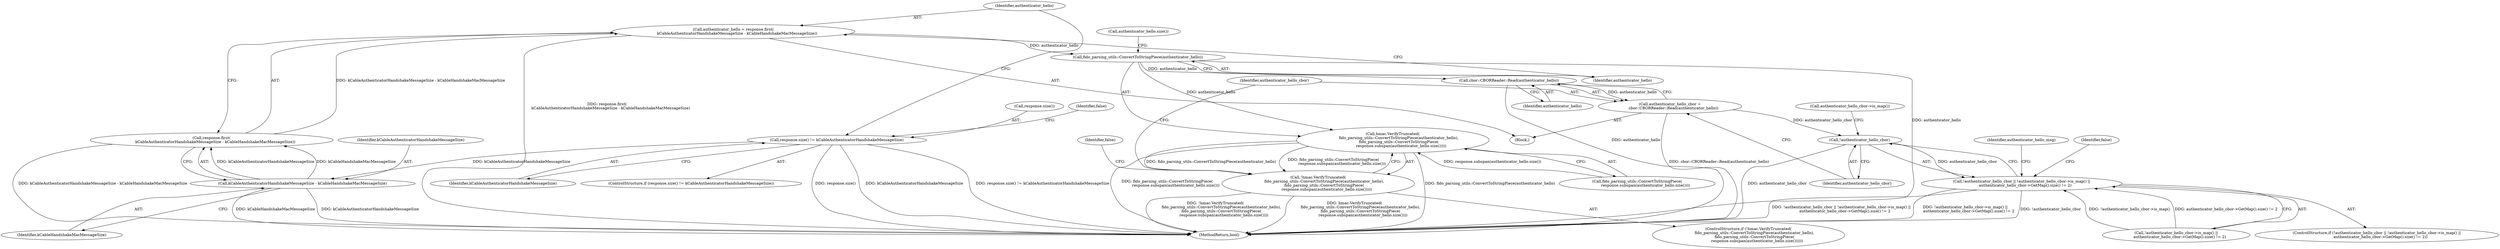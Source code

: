 digraph "0_Chrome_9cfe470d793da6e09b966d435c8fa2ba1625d5fe_0@integer" {
"1000118" [label="(Call,authenticator_hello = response.first(\n      kCableAuthenticatorHandshakeMessageSize - kCableHandshakeMacMessageSize))"];
"1000120" [label="(Call,response.first(\n      kCableAuthenticatorHandshakeMessageSize - kCableHandshakeMacMessageSize))"];
"1000121" [label="(Call,kCableAuthenticatorHandshakeMessageSize - kCableHandshakeMacMessageSize)"];
"1000111" [label="(Call,response.size() != kCableAuthenticatorHandshakeMessageSize)"];
"1000127" [label="(Call,fido_parsing_utils::ConvertToStringPiece(authenticator_hello))"];
"1000126" [label="(Call,hmac.VerifyTruncated(\n          fido_parsing_utils::ConvertToStringPiece(authenticator_hello),\n          fido_parsing_utils::ConvertToStringPiece(\n              response.subspan(authenticator_hello.size()))))"];
"1000125" [label="(Call,!hmac.VerifyTruncated(\n          fido_parsing_utils::ConvertToStringPiece(authenticator_hello),\n          fido_parsing_utils::ConvertToStringPiece(\n              response.subspan(authenticator_hello.size()))))"];
"1000138" [label="(Call,cbor::CBORReader::Read(authenticator_hello))"];
"1000136" [label="(Call,authenticator_hello_cbor =\n      cbor::CBORReader::Read(authenticator_hello))"];
"1000142" [label="(Call,!authenticator_hello_cbor)"];
"1000141" [label="(Call,!authenticator_hello_cbor || !authenticator_hello_cbor->is_map() ||\n      authenticator_hello_cbor->GetMap().size() != 2)"];
"1000125" [label="(Call,!hmac.VerifyTruncated(\n          fido_parsing_utils::ConvertToStringPiece(authenticator_hello),\n          fido_parsing_utils::ConvertToStringPiece(\n              response.subspan(authenticator_hello.size()))))"];
"1000138" [label="(Call,cbor::CBORReader::Read(authenticator_hello))"];
"1000155" [label="(Identifier,authenticator_hello_msg)"];
"1000141" [label="(Call,!authenticator_hello_cbor || !authenticator_hello_cbor->is_map() ||\n      authenticator_hello_cbor->GetMap().size() != 2)"];
"1000137" [label="(Identifier,authenticator_hello_cbor)"];
"1000123" [label="(Identifier,kCableHandshakeMacMessageSize)"];
"1000122" [label="(Identifier,kCableAuthenticatorHandshakeMessageSize)"];
"1000146" [label="(Call,authenticator_hello_cbor->is_map())"];
"1000127" [label="(Call,fido_parsing_utils::ConvertToStringPiece(authenticator_hello))"];
"1000136" [label="(Call,authenticator_hello_cbor =\n      cbor::CBORReader::Read(authenticator_hello))"];
"1000144" [label="(Call,!authenticator_hello_cbor->is_map() ||\n      authenticator_hello_cbor->GetMap().size() != 2)"];
"1000112" [label="(Call,response.size())"];
"1000152" [label="(Identifier,false)"];
"1000129" [label="(Call,fido_parsing_utils::ConvertToStringPiece(\n              response.subspan(authenticator_hello.size())))"];
"1000110" [label="(ControlStructure,if (response.size() != kCableAuthenticatorHandshakeMessageSize))"];
"1000126" [label="(Call,hmac.VerifyTruncated(\n          fido_parsing_utils::ConvertToStringPiece(authenticator_hello),\n          fido_parsing_utils::ConvertToStringPiece(\n              response.subspan(authenticator_hello.size()))))"];
"1000119" [label="(Identifier,authenticator_hello)"];
"1000124" [label="(ControlStructure,if (!hmac.VerifyTruncated(\n          fido_parsing_utils::ConvertToStringPiece(authenticator_hello),\n          fido_parsing_utils::ConvertToStringPiece(\n              response.subspan(authenticator_hello.size())))))"];
"1000199" [label="(MethodReturn,bool)"];
"1000113" [label="(Identifier,kCableAuthenticatorHandshakeMessageSize)"];
"1000142" [label="(Call,!authenticator_hello_cbor)"];
"1000120" [label="(Call,response.first(\n      kCableAuthenticatorHandshakeMessageSize - kCableHandshakeMacMessageSize))"];
"1000140" [label="(ControlStructure,if (!authenticator_hello_cbor || !authenticator_hello_cbor->is_map() ||\n      authenticator_hello_cbor->GetMap().size() != 2))"];
"1000134" [label="(Identifier,false)"];
"1000121" [label="(Call,kCableAuthenticatorHandshakeMessageSize - kCableHandshakeMacMessageSize)"];
"1000143" [label="(Identifier,authenticator_hello_cbor)"];
"1000116" [label="(Identifier,false)"];
"1000139" [label="(Identifier,authenticator_hello)"];
"1000128" [label="(Identifier,authenticator_hello)"];
"1000102" [label="(Block,)"];
"1000111" [label="(Call,response.size() != kCableAuthenticatorHandshakeMessageSize)"];
"1000118" [label="(Call,authenticator_hello = response.first(\n      kCableAuthenticatorHandshakeMessageSize - kCableHandshakeMacMessageSize))"];
"1000131" [label="(Call,authenticator_hello.size())"];
"1000118" -> "1000102"  [label="AST: "];
"1000118" -> "1000120"  [label="CFG: "];
"1000119" -> "1000118"  [label="AST: "];
"1000120" -> "1000118"  [label="AST: "];
"1000128" -> "1000118"  [label="CFG: "];
"1000118" -> "1000199"  [label="DDG: response.first(\n      kCableAuthenticatorHandshakeMessageSize - kCableHandshakeMacMessageSize)"];
"1000120" -> "1000118"  [label="DDG: kCableAuthenticatorHandshakeMessageSize - kCableHandshakeMacMessageSize"];
"1000118" -> "1000127"  [label="DDG: authenticator_hello"];
"1000120" -> "1000121"  [label="CFG: "];
"1000121" -> "1000120"  [label="AST: "];
"1000120" -> "1000199"  [label="DDG: kCableAuthenticatorHandshakeMessageSize - kCableHandshakeMacMessageSize"];
"1000121" -> "1000120"  [label="DDG: kCableAuthenticatorHandshakeMessageSize"];
"1000121" -> "1000120"  [label="DDG: kCableHandshakeMacMessageSize"];
"1000121" -> "1000123"  [label="CFG: "];
"1000122" -> "1000121"  [label="AST: "];
"1000123" -> "1000121"  [label="AST: "];
"1000121" -> "1000199"  [label="DDG: kCableHandshakeMacMessageSize"];
"1000121" -> "1000199"  [label="DDG: kCableAuthenticatorHandshakeMessageSize"];
"1000111" -> "1000121"  [label="DDG: kCableAuthenticatorHandshakeMessageSize"];
"1000111" -> "1000110"  [label="AST: "];
"1000111" -> "1000113"  [label="CFG: "];
"1000112" -> "1000111"  [label="AST: "];
"1000113" -> "1000111"  [label="AST: "];
"1000116" -> "1000111"  [label="CFG: "];
"1000119" -> "1000111"  [label="CFG: "];
"1000111" -> "1000199"  [label="DDG: response.size()"];
"1000111" -> "1000199"  [label="DDG: kCableAuthenticatorHandshakeMessageSize"];
"1000111" -> "1000199"  [label="DDG: response.size() != kCableAuthenticatorHandshakeMessageSize"];
"1000127" -> "1000126"  [label="AST: "];
"1000127" -> "1000128"  [label="CFG: "];
"1000128" -> "1000127"  [label="AST: "];
"1000131" -> "1000127"  [label="CFG: "];
"1000127" -> "1000199"  [label="DDG: authenticator_hello"];
"1000127" -> "1000126"  [label="DDG: authenticator_hello"];
"1000127" -> "1000138"  [label="DDG: authenticator_hello"];
"1000126" -> "1000125"  [label="AST: "];
"1000126" -> "1000129"  [label="CFG: "];
"1000129" -> "1000126"  [label="AST: "];
"1000125" -> "1000126"  [label="CFG: "];
"1000126" -> "1000199"  [label="DDG: fido_parsing_utils::ConvertToStringPiece(authenticator_hello)"];
"1000126" -> "1000199"  [label="DDG: fido_parsing_utils::ConvertToStringPiece(\n              response.subspan(authenticator_hello.size()))"];
"1000126" -> "1000125"  [label="DDG: fido_parsing_utils::ConvertToStringPiece(authenticator_hello)"];
"1000126" -> "1000125"  [label="DDG: fido_parsing_utils::ConvertToStringPiece(\n              response.subspan(authenticator_hello.size()))"];
"1000129" -> "1000126"  [label="DDG: response.subspan(authenticator_hello.size())"];
"1000125" -> "1000124"  [label="AST: "];
"1000134" -> "1000125"  [label="CFG: "];
"1000137" -> "1000125"  [label="CFG: "];
"1000125" -> "1000199"  [label="DDG: hmac.VerifyTruncated(\n          fido_parsing_utils::ConvertToStringPiece(authenticator_hello),\n          fido_parsing_utils::ConvertToStringPiece(\n              response.subspan(authenticator_hello.size())))"];
"1000125" -> "1000199"  [label="DDG: !hmac.VerifyTruncated(\n          fido_parsing_utils::ConvertToStringPiece(authenticator_hello),\n          fido_parsing_utils::ConvertToStringPiece(\n              response.subspan(authenticator_hello.size())))"];
"1000138" -> "1000136"  [label="AST: "];
"1000138" -> "1000139"  [label="CFG: "];
"1000139" -> "1000138"  [label="AST: "];
"1000136" -> "1000138"  [label="CFG: "];
"1000138" -> "1000199"  [label="DDG: authenticator_hello"];
"1000138" -> "1000136"  [label="DDG: authenticator_hello"];
"1000136" -> "1000102"  [label="AST: "];
"1000137" -> "1000136"  [label="AST: "];
"1000143" -> "1000136"  [label="CFG: "];
"1000136" -> "1000199"  [label="DDG: cbor::CBORReader::Read(authenticator_hello)"];
"1000136" -> "1000142"  [label="DDG: authenticator_hello_cbor"];
"1000142" -> "1000141"  [label="AST: "];
"1000142" -> "1000143"  [label="CFG: "];
"1000143" -> "1000142"  [label="AST: "];
"1000146" -> "1000142"  [label="CFG: "];
"1000141" -> "1000142"  [label="CFG: "];
"1000142" -> "1000199"  [label="DDG: authenticator_hello_cbor"];
"1000142" -> "1000141"  [label="DDG: authenticator_hello_cbor"];
"1000141" -> "1000140"  [label="AST: "];
"1000141" -> "1000144"  [label="CFG: "];
"1000144" -> "1000141"  [label="AST: "];
"1000152" -> "1000141"  [label="CFG: "];
"1000155" -> "1000141"  [label="CFG: "];
"1000141" -> "1000199"  [label="DDG: !authenticator_hello_cbor"];
"1000141" -> "1000199"  [label="DDG: !authenticator_hello_cbor || !authenticator_hello_cbor->is_map() ||\n      authenticator_hello_cbor->GetMap().size() != 2"];
"1000141" -> "1000199"  [label="DDG: !authenticator_hello_cbor->is_map() ||\n      authenticator_hello_cbor->GetMap().size() != 2"];
"1000144" -> "1000141"  [label="DDG: !authenticator_hello_cbor->is_map()"];
"1000144" -> "1000141"  [label="DDG: authenticator_hello_cbor->GetMap().size() != 2"];
}
